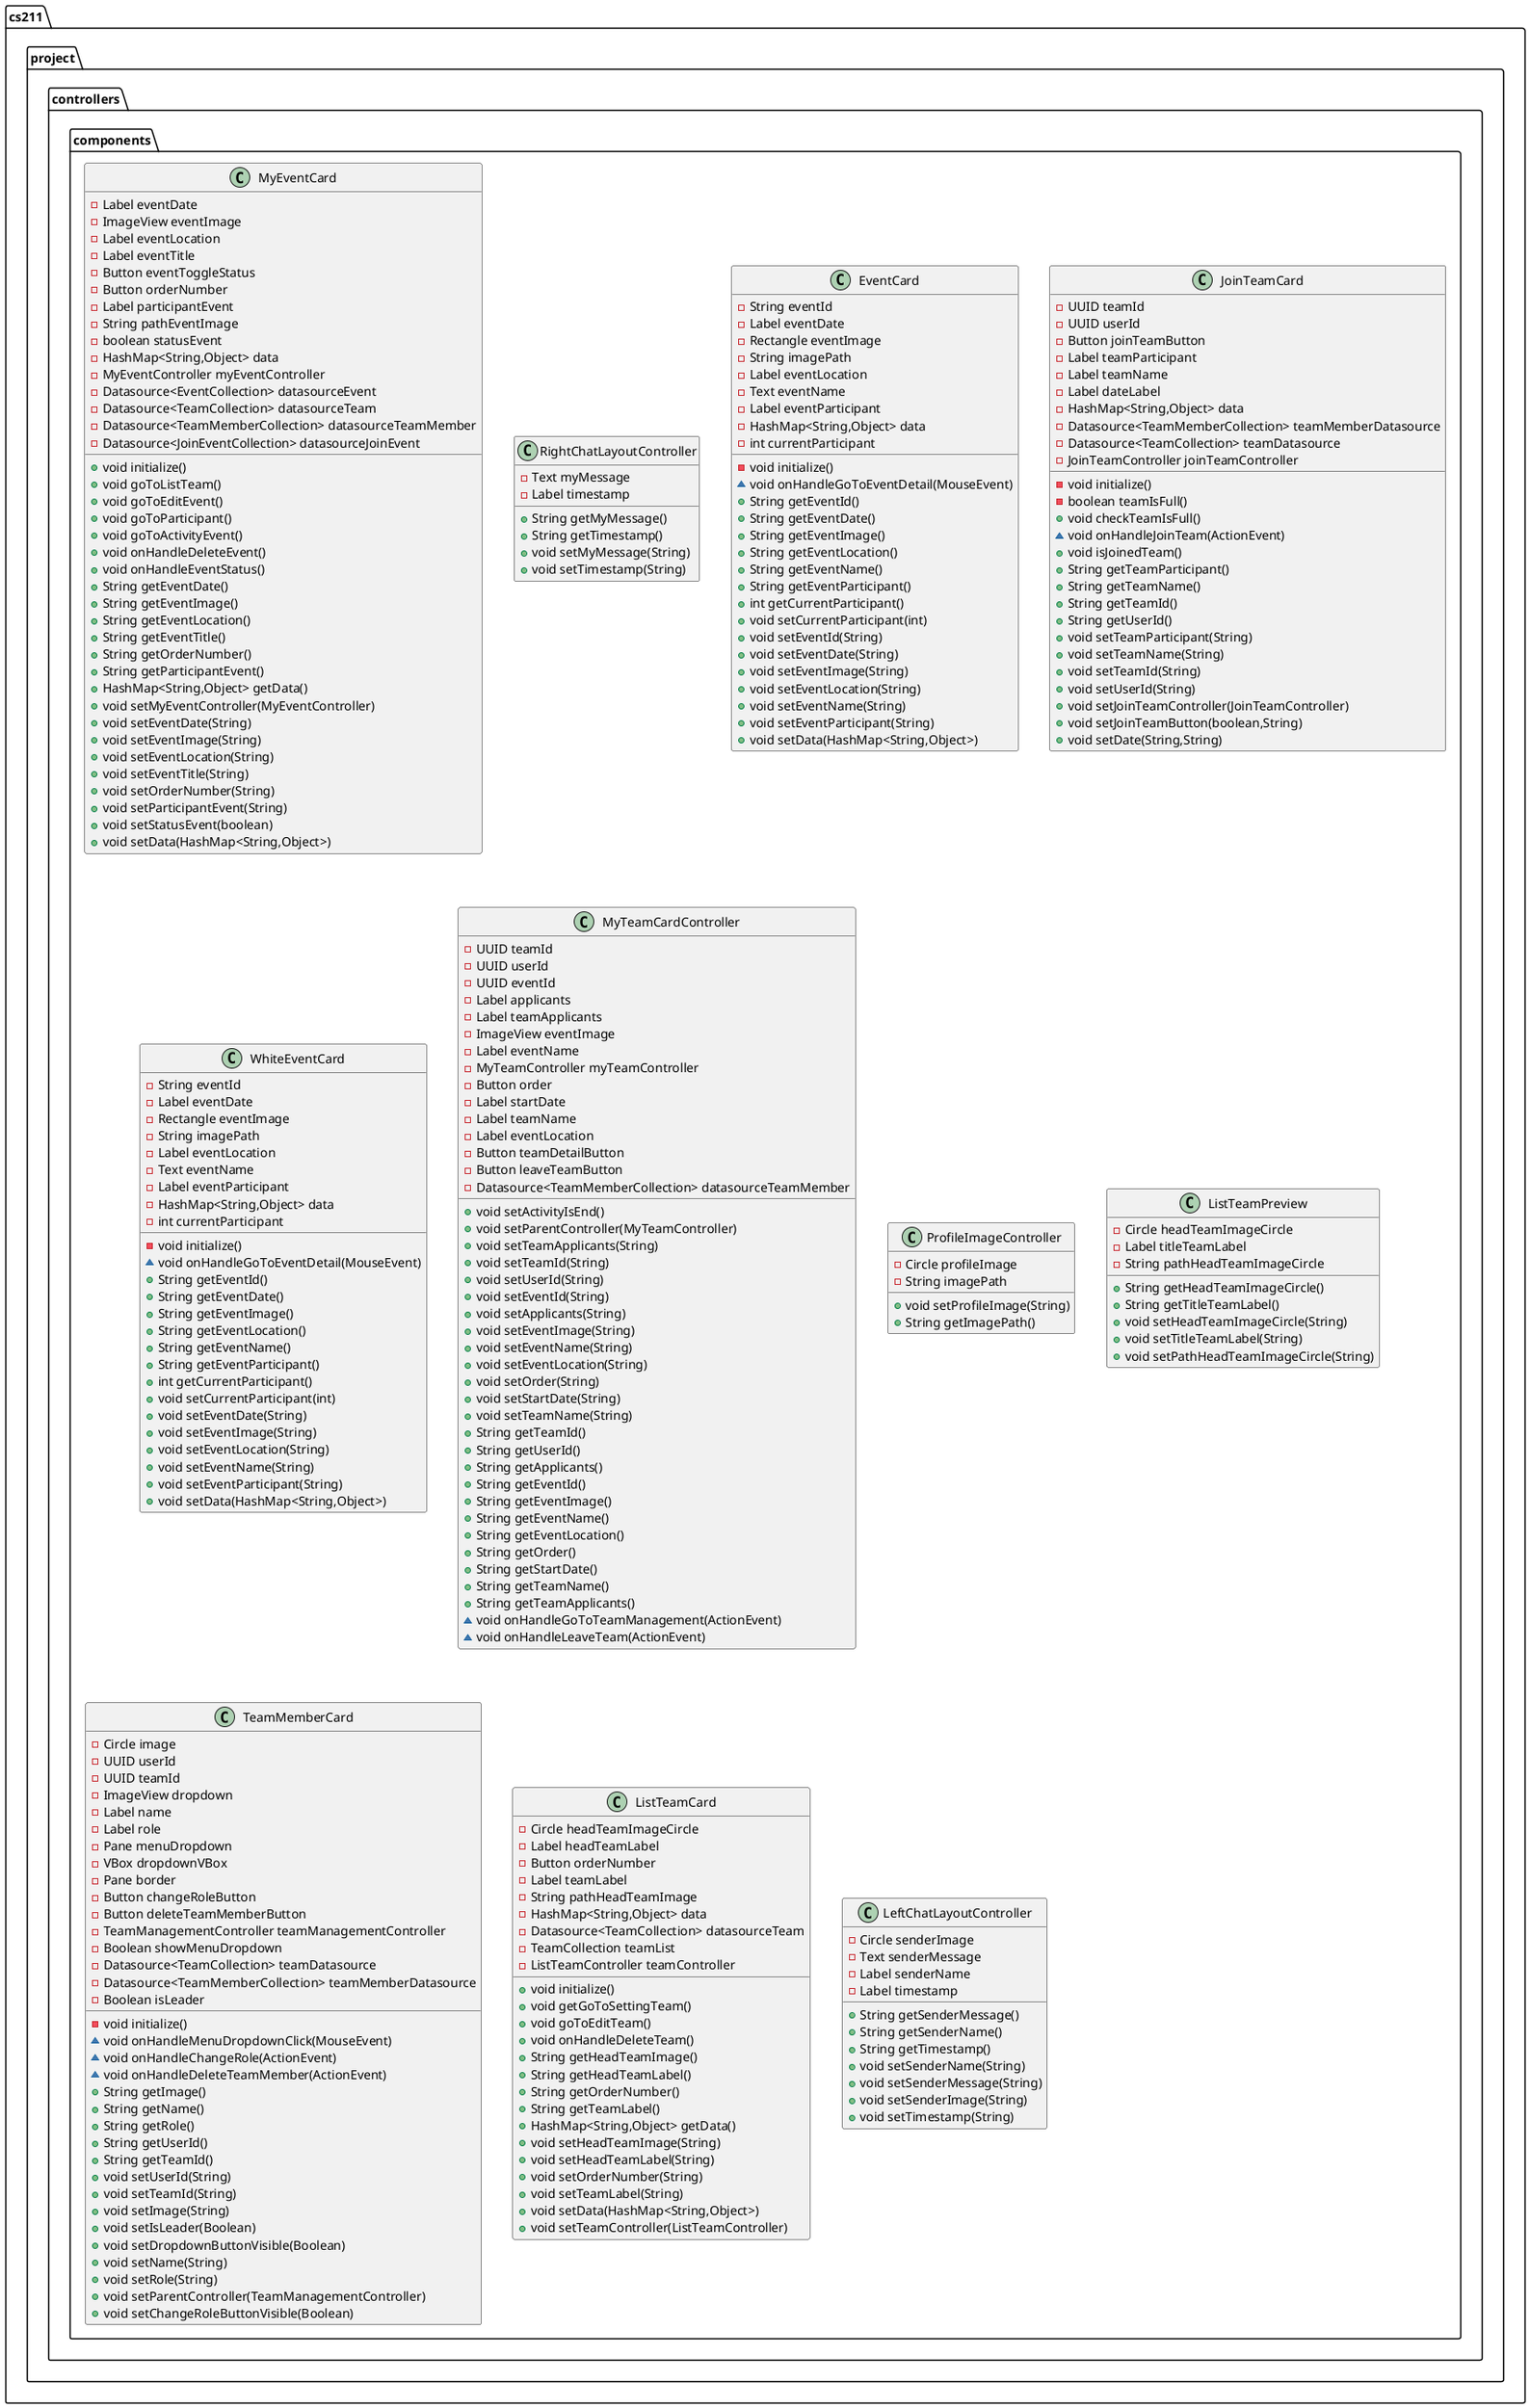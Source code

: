 @startuml
class cs211.project.controllers.components.MyEventCard {
- Label eventDate
- ImageView eventImage
- Label eventLocation
- Label eventTitle
- Button eventToggleStatus
- Button orderNumber
- Label participantEvent
- String pathEventImage
- boolean statusEvent
- HashMap<String,Object> data
- MyEventController myEventController
- Datasource<EventCollection> datasourceEvent
- Datasource<TeamCollection> datasourceTeam
- Datasource<TeamMemberCollection> datasourceTeamMember
- Datasource<JoinEventCollection> datasourceJoinEvent
+ void initialize()
+ void goToListTeam()
+ void goToEditEvent()
+ void goToParticipant()
+ void goToActivityEvent()
+ void onHandleDeleteEvent()
+ void onHandleEventStatus()
+ String getEventDate()
+ String getEventImage()
+ String getEventLocation()
+ String getEventTitle()
+ String getOrderNumber()
+ String getParticipantEvent()
+ HashMap<String,Object> getData()
+ void setMyEventController(MyEventController)
+ void setEventDate(String)
+ void setEventImage(String)
+ void setEventLocation(String)
+ void setEventTitle(String)
+ void setOrderNumber(String)
+ void setParticipantEvent(String)
+ void setStatusEvent(boolean)
+ void setData(HashMap<String,Object>)
}
class cs211.project.controllers.components.RightChatLayoutController {
- Text myMessage
- Label timestamp
+ String getMyMessage()
+ String getTimestamp()
+ void setMyMessage(String)
+ void setTimestamp(String)
}
class cs211.project.controllers.components.EventCard {
- String eventId
- Label eventDate
- Rectangle eventImage
- String imagePath
- Label eventLocation
- Text eventName
- Label eventParticipant
- HashMap<String,Object> data
- int currentParticipant
- void initialize()
~ void onHandleGoToEventDetail(MouseEvent)
+ String getEventId()
+ String getEventDate()
+ String getEventImage()
+ String getEventLocation()
+ String getEventName()
+ String getEventParticipant()
+ int getCurrentParticipant()
+ void setCurrentParticipant(int)
+ void setEventId(String)
+ void setEventDate(String)
+ void setEventImage(String)
+ void setEventLocation(String)
+ void setEventName(String)
+ void setEventParticipant(String)
+ void setData(HashMap<String,Object>)
}
class cs211.project.controllers.components.JoinTeamCard {
- UUID teamId
- UUID userId
- Button joinTeamButton
- Label teamParticipant
- Label teamName
- Label dateLabel
- HashMap<String,Object> data
- Datasource<TeamMemberCollection> teamMemberDatasource
- Datasource<TeamCollection> teamDatasource
- JoinTeamController joinTeamController
- void initialize()
- boolean teamIsFull()
+ void checkTeamIsFull()
~ void onHandleJoinTeam(ActionEvent)
+ void isJoinedTeam()
+ String getTeamParticipant()
+ String getTeamName()
+ String getTeamId()
+ String getUserId()
+ void setTeamParticipant(String)
+ void setTeamName(String)
+ void setTeamId(String)
+ void setUserId(String)
+ void setJoinTeamController(JoinTeamController)
+ void setJoinTeamButton(boolean,String)
+ void setDate(String,String)
}
class cs211.project.controllers.components.WhiteEventCard {
- String eventId
- Label eventDate
- Rectangle eventImage
- String imagePath
- Label eventLocation
- Text eventName
- Label eventParticipant
- HashMap<String,Object> data
- int currentParticipant
- void initialize()
~ void onHandleGoToEventDetail(MouseEvent)
+ String getEventId()
+ String getEventDate()
+ String getEventImage()
+ String getEventLocation()
+ String getEventName()
+ String getEventParticipant()
+ int getCurrentParticipant()
+ void setCurrentParticipant(int)
+ void setEventDate(String)
+ void setEventImage(String)
+ void setEventLocation(String)
+ void setEventName(String)
+ void setEventParticipant(String)
+ void setData(HashMap<String,Object>)
}
class cs211.project.controllers.components.MyTeamCardController {
- UUID teamId
- UUID userId
- UUID eventId
- Label applicants
- Label teamApplicants
- ImageView eventImage
- Label eventName
- MyTeamController myTeamController
- Button order
- Label startDate
- Label teamName
- Label eventLocation
- Button teamDetailButton
- Button leaveTeamButton
- Datasource<TeamMemberCollection> datasourceTeamMember
+ void setActivityIsEnd()
+ void setParentController(MyTeamController)
+ void setTeamApplicants(String)
+ void setTeamId(String)
+ void setUserId(String)
+ void setEventId(String)
+ void setApplicants(String)
+ void setEventImage(String)
+ void setEventName(String)
+ void setEventLocation(String)
+ void setOrder(String)
+ void setStartDate(String)
+ void setTeamName(String)
+ String getTeamId()
+ String getUserId()
+ String getApplicants()
+ String getEventId()
+ String getEventImage()
+ String getEventName()
+ String getEventLocation()
+ String getOrder()
+ String getStartDate()
+ String getTeamName()
+ String getTeamApplicants()
~ void onHandleGoToTeamManagement(ActionEvent)
~ void onHandleLeaveTeam(ActionEvent)
}
class cs211.project.controllers.components.ProfileImageController {
- Circle profileImage
- String imagePath
+ void setProfileImage(String)
+ String getImagePath()
}
class cs211.project.controllers.components.ListTeamPreview {
- Circle headTeamImageCircle
- Label titleTeamLabel
- String pathHeadTeamImageCircle
+ String getHeadTeamImageCircle()
+ String getTitleTeamLabel()
+ void setHeadTeamImageCircle(String)
+ void setTitleTeamLabel(String)
+ void setPathHeadTeamImageCircle(String)
}
class cs211.project.controllers.components.TeamMemberCard {
- Circle image
- UUID userId
- UUID teamId
- ImageView dropdown
- Label name
- Label role
- Pane menuDropdown
- VBox dropdownVBox
- Pane border
- Button changeRoleButton
- Button deleteTeamMemberButton
- TeamManagementController teamManagementController
- Boolean showMenuDropdown
- Datasource<TeamCollection> teamDatasource
- Datasource<TeamMemberCollection> teamMemberDatasource
- Boolean isLeader
- void initialize()
~ void onHandleMenuDropdownClick(MouseEvent)
~ void onHandleChangeRole(ActionEvent)
~ void onHandleDeleteTeamMember(ActionEvent)
+ String getImage()
+ String getName()
+ String getRole()
+ String getUserId()
+ String getTeamId()
+ void setUserId(String)
+ void setTeamId(String)
+ void setImage(String)
+ void setIsLeader(Boolean)
+ void setDropdownButtonVisible(Boolean)
+ void setName(String)
+ void setRole(String)
+ void setParentController(TeamManagementController)
+ void setChangeRoleButtonVisible(Boolean)
}
class cs211.project.controllers.components.ListTeamCard {
- Circle headTeamImageCircle
- Label headTeamLabel
- Button orderNumber
- Label teamLabel
- String pathHeadTeamImage
- HashMap<String,Object> data
- Datasource<TeamCollection> datasourceTeam
- TeamCollection teamList
- ListTeamController teamController
+ void initialize()
+ void getGoToSettingTeam()
+ void goToEditTeam()
+ void onHandleDeleteTeam()
+ String getHeadTeamImage()
+ String getHeadTeamLabel()
+ String getOrderNumber()
+ String getTeamLabel()
+ HashMap<String,Object> getData()
+ void setHeadTeamImage(String)
+ void setHeadTeamLabel(String)
+ void setOrderNumber(String)
+ void setTeamLabel(String)
+ void setData(HashMap<String,Object>)
+ void setTeamController(ListTeamController)
}
class cs211.project.controllers.components.LeftChatLayoutController {
- Circle senderImage
- Text senderMessage
- Label senderName
- Label timestamp
+ String getSenderMessage()
+ String getSenderName()
+ String getTimestamp()
+ void setSenderName(String)
+ void setSenderMessage(String)
+ void setSenderImage(String)
+ void setTimestamp(String)
}
@enduml